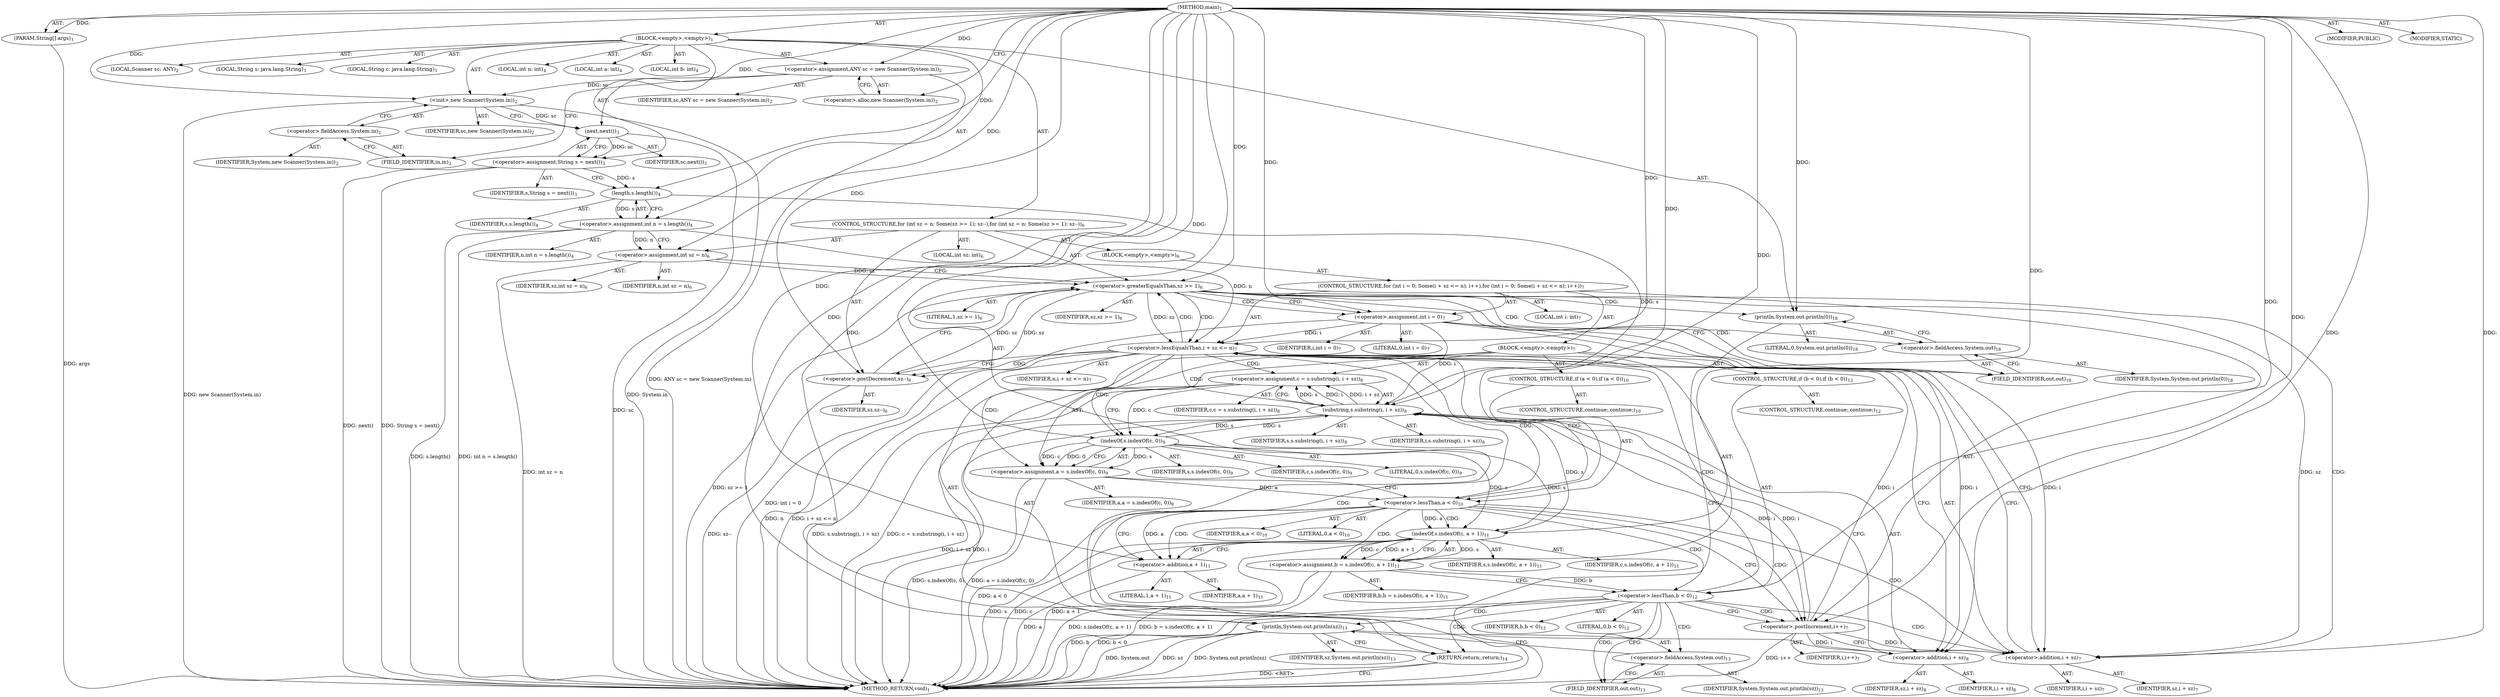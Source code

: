 digraph "main" {  
"19" [label = <(METHOD,main)<SUB>1</SUB>> ]
"20" [label = <(PARAM,String[] args)<SUB>1</SUB>> ]
"21" [label = <(BLOCK,&lt;empty&gt;,&lt;empty&gt;)<SUB>1</SUB>> ]
"4" [label = <(LOCAL,Scanner sc: ANY)<SUB>2</SUB>> ]
"22" [label = <(&lt;operator&gt;.assignment,ANY sc = new Scanner(System.in))<SUB>2</SUB>> ]
"23" [label = <(IDENTIFIER,sc,ANY sc = new Scanner(System.in))<SUB>2</SUB>> ]
"24" [label = <(&lt;operator&gt;.alloc,new Scanner(System.in))<SUB>2</SUB>> ]
"25" [label = <(&lt;init&gt;,new Scanner(System.in))<SUB>2</SUB>> ]
"3" [label = <(IDENTIFIER,sc,new Scanner(System.in))<SUB>2</SUB>> ]
"26" [label = <(&lt;operator&gt;.fieldAccess,System.in)<SUB>2</SUB>> ]
"27" [label = <(IDENTIFIER,System,new Scanner(System.in))<SUB>2</SUB>> ]
"28" [label = <(FIELD_IDENTIFIER,in,in)<SUB>2</SUB>> ]
"29" [label = <(LOCAL,String s: java.lang.String)<SUB>3</SUB>> ]
"30" [label = <(LOCAL,String c: java.lang.String)<SUB>3</SUB>> ]
"31" [label = <(&lt;operator&gt;.assignment,String s = next())<SUB>3</SUB>> ]
"32" [label = <(IDENTIFIER,s,String s = next())<SUB>3</SUB>> ]
"33" [label = <(next,next())<SUB>3</SUB>> ]
"34" [label = <(IDENTIFIER,sc,next())<SUB>3</SUB>> ]
"35" [label = <(LOCAL,int n: int)<SUB>4</SUB>> ]
"36" [label = <(LOCAL,int a: int)<SUB>4</SUB>> ]
"37" [label = <(LOCAL,int b: int)<SUB>4</SUB>> ]
"38" [label = <(&lt;operator&gt;.assignment,int n = s.length())<SUB>4</SUB>> ]
"39" [label = <(IDENTIFIER,n,int n = s.length())<SUB>4</SUB>> ]
"40" [label = <(length,s.length())<SUB>4</SUB>> ]
"41" [label = <(IDENTIFIER,s,s.length())<SUB>4</SUB>> ]
"42" [label = <(CONTROL_STRUCTURE,for (int sz = n; Some(sz &gt;= 1); sz--),for (int sz = n; Some(sz &gt;= 1); sz--))<SUB>6</SUB>> ]
"43" [label = <(LOCAL,int sz: int)<SUB>6</SUB>> ]
"44" [label = <(&lt;operator&gt;.assignment,int sz = n)<SUB>6</SUB>> ]
"45" [label = <(IDENTIFIER,sz,int sz = n)<SUB>6</SUB>> ]
"46" [label = <(IDENTIFIER,n,int sz = n)<SUB>6</SUB>> ]
"47" [label = <(&lt;operator&gt;.greaterEqualsThan,sz &gt;= 1)<SUB>6</SUB>> ]
"48" [label = <(IDENTIFIER,sz,sz &gt;= 1)<SUB>6</SUB>> ]
"49" [label = <(LITERAL,1,sz &gt;= 1)<SUB>6</SUB>> ]
"50" [label = <(&lt;operator&gt;.postDecrement,sz--)<SUB>6</SUB>> ]
"51" [label = <(IDENTIFIER,sz,sz--)<SUB>6</SUB>> ]
"52" [label = <(BLOCK,&lt;empty&gt;,&lt;empty&gt;)<SUB>6</SUB>> ]
"53" [label = <(CONTROL_STRUCTURE,for (int i = 0; Some(i + sz &lt;= n); i++),for (int i = 0; Some(i + sz &lt;= n); i++))<SUB>7</SUB>> ]
"54" [label = <(LOCAL,int i: int)<SUB>7</SUB>> ]
"55" [label = <(&lt;operator&gt;.assignment,int i = 0)<SUB>7</SUB>> ]
"56" [label = <(IDENTIFIER,i,int i = 0)<SUB>7</SUB>> ]
"57" [label = <(LITERAL,0,int i = 0)<SUB>7</SUB>> ]
"58" [label = <(&lt;operator&gt;.lessEqualsThan,i + sz &lt;= n)<SUB>7</SUB>> ]
"59" [label = <(&lt;operator&gt;.addition,i + sz)<SUB>7</SUB>> ]
"60" [label = <(IDENTIFIER,i,i + sz)<SUB>7</SUB>> ]
"61" [label = <(IDENTIFIER,sz,i + sz)<SUB>7</SUB>> ]
"62" [label = <(IDENTIFIER,n,i + sz &lt;= n)<SUB>7</SUB>> ]
"63" [label = <(&lt;operator&gt;.postIncrement,i++)<SUB>7</SUB>> ]
"64" [label = <(IDENTIFIER,i,i++)<SUB>7</SUB>> ]
"65" [label = <(BLOCK,&lt;empty&gt;,&lt;empty&gt;)<SUB>7</SUB>> ]
"66" [label = <(&lt;operator&gt;.assignment,c = s.substring(i, i + sz))<SUB>8</SUB>> ]
"67" [label = <(IDENTIFIER,c,c = s.substring(i, i + sz))<SUB>8</SUB>> ]
"68" [label = <(substring,s.substring(i, i + sz))<SUB>8</SUB>> ]
"69" [label = <(IDENTIFIER,s,s.substring(i, i + sz))<SUB>8</SUB>> ]
"70" [label = <(IDENTIFIER,i,s.substring(i, i + sz))<SUB>8</SUB>> ]
"71" [label = <(&lt;operator&gt;.addition,i + sz)<SUB>8</SUB>> ]
"72" [label = <(IDENTIFIER,i,i + sz)<SUB>8</SUB>> ]
"73" [label = <(IDENTIFIER,sz,i + sz)<SUB>8</SUB>> ]
"74" [label = <(&lt;operator&gt;.assignment,a = s.indexOf(c, 0))<SUB>9</SUB>> ]
"75" [label = <(IDENTIFIER,a,a = s.indexOf(c, 0))<SUB>9</SUB>> ]
"76" [label = <(indexOf,s.indexOf(c, 0))<SUB>9</SUB>> ]
"77" [label = <(IDENTIFIER,s,s.indexOf(c, 0))<SUB>9</SUB>> ]
"78" [label = <(IDENTIFIER,c,s.indexOf(c, 0))<SUB>9</SUB>> ]
"79" [label = <(LITERAL,0,s.indexOf(c, 0))<SUB>9</SUB>> ]
"80" [label = <(CONTROL_STRUCTURE,if (a &lt; 0),if (a &lt; 0))<SUB>10</SUB>> ]
"81" [label = <(&lt;operator&gt;.lessThan,a &lt; 0)<SUB>10</SUB>> ]
"82" [label = <(IDENTIFIER,a,a &lt; 0)<SUB>10</SUB>> ]
"83" [label = <(LITERAL,0,a &lt; 0)<SUB>10</SUB>> ]
"84" [label = <(CONTROL_STRUCTURE,continue;,continue;)<SUB>10</SUB>> ]
"85" [label = <(&lt;operator&gt;.assignment,b = s.indexOf(c, a + 1))<SUB>11</SUB>> ]
"86" [label = <(IDENTIFIER,b,b = s.indexOf(c, a + 1))<SUB>11</SUB>> ]
"87" [label = <(indexOf,s.indexOf(c, a + 1))<SUB>11</SUB>> ]
"88" [label = <(IDENTIFIER,s,s.indexOf(c, a + 1))<SUB>11</SUB>> ]
"89" [label = <(IDENTIFIER,c,s.indexOf(c, a + 1))<SUB>11</SUB>> ]
"90" [label = <(&lt;operator&gt;.addition,a + 1)<SUB>11</SUB>> ]
"91" [label = <(IDENTIFIER,a,a + 1)<SUB>11</SUB>> ]
"92" [label = <(LITERAL,1,a + 1)<SUB>11</SUB>> ]
"93" [label = <(CONTROL_STRUCTURE,if (b &lt; 0),if (b &lt; 0))<SUB>12</SUB>> ]
"94" [label = <(&lt;operator&gt;.lessThan,b &lt; 0)<SUB>12</SUB>> ]
"95" [label = <(IDENTIFIER,b,b &lt; 0)<SUB>12</SUB>> ]
"96" [label = <(LITERAL,0,b &lt; 0)<SUB>12</SUB>> ]
"97" [label = <(CONTROL_STRUCTURE,continue;,continue;)<SUB>12</SUB>> ]
"98" [label = <(println,System.out.println(sz))<SUB>13</SUB>> ]
"99" [label = <(&lt;operator&gt;.fieldAccess,System.out)<SUB>13</SUB>> ]
"100" [label = <(IDENTIFIER,System,System.out.println(sz))<SUB>13</SUB>> ]
"101" [label = <(FIELD_IDENTIFIER,out,out)<SUB>13</SUB>> ]
"102" [label = <(IDENTIFIER,sz,System.out.println(sz))<SUB>13</SUB>> ]
"103" [label = <(RETURN,return;,return;)<SUB>14</SUB>> ]
"104" [label = <(println,System.out.println(0))<SUB>18</SUB>> ]
"105" [label = <(&lt;operator&gt;.fieldAccess,System.out)<SUB>18</SUB>> ]
"106" [label = <(IDENTIFIER,System,System.out.println(0))<SUB>18</SUB>> ]
"107" [label = <(FIELD_IDENTIFIER,out,out)<SUB>18</SUB>> ]
"108" [label = <(LITERAL,0,System.out.println(0))<SUB>18</SUB>> ]
"109" [label = <(MODIFIER,PUBLIC)> ]
"110" [label = <(MODIFIER,STATIC)> ]
"111" [label = <(METHOD_RETURN,void)<SUB>1</SUB>> ]
  "19" -> "20"  [ label = "AST: "] 
  "19" -> "21"  [ label = "AST: "] 
  "19" -> "109"  [ label = "AST: "] 
  "19" -> "110"  [ label = "AST: "] 
  "19" -> "111"  [ label = "AST: "] 
  "21" -> "4"  [ label = "AST: "] 
  "21" -> "22"  [ label = "AST: "] 
  "21" -> "25"  [ label = "AST: "] 
  "21" -> "29"  [ label = "AST: "] 
  "21" -> "30"  [ label = "AST: "] 
  "21" -> "31"  [ label = "AST: "] 
  "21" -> "35"  [ label = "AST: "] 
  "21" -> "36"  [ label = "AST: "] 
  "21" -> "37"  [ label = "AST: "] 
  "21" -> "38"  [ label = "AST: "] 
  "21" -> "42"  [ label = "AST: "] 
  "21" -> "104"  [ label = "AST: "] 
  "22" -> "23"  [ label = "AST: "] 
  "22" -> "24"  [ label = "AST: "] 
  "25" -> "3"  [ label = "AST: "] 
  "25" -> "26"  [ label = "AST: "] 
  "26" -> "27"  [ label = "AST: "] 
  "26" -> "28"  [ label = "AST: "] 
  "31" -> "32"  [ label = "AST: "] 
  "31" -> "33"  [ label = "AST: "] 
  "33" -> "34"  [ label = "AST: "] 
  "38" -> "39"  [ label = "AST: "] 
  "38" -> "40"  [ label = "AST: "] 
  "40" -> "41"  [ label = "AST: "] 
  "42" -> "43"  [ label = "AST: "] 
  "42" -> "44"  [ label = "AST: "] 
  "42" -> "47"  [ label = "AST: "] 
  "42" -> "50"  [ label = "AST: "] 
  "42" -> "52"  [ label = "AST: "] 
  "44" -> "45"  [ label = "AST: "] 
  "44" -> "46"  [ label = "AST: "] 
  "47" -> "48"  [ label = "AST: "] 
  "47" -> "49"  [ label = "AST: "] 
  "50" -> "51"  [ label = "AST: "] 
  "52" -> "53"  [ label = "AST: "] 
  "53" -> "54"  [ label = "AST: "] 
  "53" -> "55"  [ label = "AST: "] 
  "53" -> "58"  [ label = "AST: "] 
  "53" -> "63"  [ label = "AST: "] 
  "53" -> "65"  [ label = "AST: "] 
  "55" -> "56"  [ label = "AST: "] 
  "55" -> "57"  [ label = "AST: "] 
  "58" -> "59"  [ label = "AST: "] 
  "58" -> "62"  [ label = "AST: "] 
  "59" -> "60"  [ label = "AST: "] 
  "59" -> "61"  [ label = "AST: "] 
  "63" -> "64"  [ label = "AST: "] 
  "65" -> "66"  [ label = "AST: "] 
  "65" -> "74"  [ label = "AST: "] 
  "65" -> "80"  [ label = "AST: "] 
  "65" -> "85"  [ label = "AST: "] 
  "65" -> "93"  [ label = "AST: "] 
  "65" -> "98"  [ label = "AST: "] 
  "65" -> "103"  [ label = "AST: "] 
  "66" -> "67"  [ label = "AST: "] 
  "66" -> "68"  [ label = "AST: "] 
  "68" -> "69"  [ label = "AST: "] 
  "68" -> "70"  [ label = "AST: "] 
  "68" -> "71"  [ label = "AST: "] 
  "71" -> "72"  [ label = "AST: "] 
  "71" -> "73"  [ label = "AST: "] 
  "74" -> "75"  [ label = "AST: "] 
  "74" -> "76"  [ label = "AST: "] 
  "76" -> "77"  [ label = "AST: "] 
  "76" -> "78"  [ label = "AST: "] 
  "76" -> "79"  [ label = "AST: "] 
  "80" -> "81"  [ label = "AST: "] 
  "80" -> "84"  [ label = "AST: "] 
  "81" -> "82"  [ label = "AST: "] 
  "81" -> "83"  [ label = "AST: "] 
  "85" -> "86"  [ label = "AST: "] 
  "85" -> "87"  [ label = "AST: "] 
  "87" -> "88"  [ label = "AST: "] 
  "87" -> "89"  [ label = "AST: "] 
  "87" -> "90"  [ label = "AST: "] 
  "90" -> "91"  [ label = "AST: "] 
  "90" -> "92"  [ label = "AST: "] 
  "93" -> "94"  [ label = "AST: "] 
  "93" -> "97"  [ label = "AST: "] 
  "94" -> "95"  [ label = "AST: "] 
  "94" -> "96"  [ label = "AST: "] 
  "98" -> "99"  [ label = "AST: "] 
  "98" -> "102"  [ label = "AST: "] 
  "99" -> "100"  [ label = "AST: "] 
  "99" -> "101"  [ label = "AST: "] 
  "104" -> "105"  [ label = "AST: "] 
  "104" -> "108"  [ label = "AST: "] 
  "105" -> "106"  [ label = "AST: "] 
  "105" -> "107"  [ label = "AST: "] 
  "22" -> "28"  [ label = "CFG: "] 
  "25" -> "33"  [ label = "CFG: "] 
  "31" -> "40"  [ label = "CFG: "] 
  "38" -> "44"  [ label = "CFG: "] 
  "104" -> "111"  [ label = "CFG: "] 
  "24" -> "22"  [ label = "CFG: "] 
  "26" -> "25"  [ label = "CFG: "] 
  "33" -> "31"  [ label = "CFG: "] 
  "40" -> "38"  [ label = "CFG: "] 
  "44" -> "47"  [ label = "CFG: "] 
  "47" -> "55"  [ label = "CFG: "] 
  "47" -> "107"  [ label = "CFG: "] 
  "50" -> "47"  [ label = "CFG: "] 
  "105" -> "104"  [ label = "CFG: "] 
  "28" -> "26"  [ label = "CFG: "] 
  "107" -> "105"  [ label = "CFG: "] 
  "55" -> "59"  [ label = "CFG: "] 
  "58" -> "71"  [ label = "CFG: "] 
  "58" -> "50"  [ label = "CFG: "] 
  "63" -> "59"  [ label = "CFG: "] 
  "59" -> "58"  [ label = "CFG: "] 
  "66" -> "76"  [ label = "CFG: "] 
  "74" -> "81"  [ label = "CFG: "] 
  "85" -> "94"  [ label = "CFG: "] 
  "98" -> "103"  [ label = "CFG: "] 
  "103" -> "111"  [ label = "CFG: "] 
  "68" -> "66"  [ label = "CFG: "] 
  "76" -> "74"  [ label = "CFG: "] 
  "81" -> "63"  [ label = "CFG: "] 
  "81" -> "90"  [ label = "CFG: "] 
  "87" -> "85"  [ label = "CFG: "] 
  "94" -> "63"  [ label = "CFG: "] 
  "94" -> "101"  [ label = "CFG: "] 
  "99" -> "98"  [ label = "CFG: "] 
  "71" -> "68"  [ label = "CFG: "] 
  "90" -> "87"  [ label = "CFG: "] 
  "101" -> "99"  [ label = "CFG: "] 
  "19" -> "24"  [ label = "CFG: "] 
  "103" -> "111"  [ label = "DDG: &lt;RET&gt;"] 
  "20" -> "111"  [ label = "DDG: args"] 
  "22" -> "111"  [ label = "DDG: ANY sc = new Scanner(System.in)"] 
  "25" -> "111"  [ label = "DDG: System.in"] 
  "25" -> "111"  [ label = "DDG: new Scanner(System.in)"] 
  "33" -> "111"  [ label = "DDG: sc"] 
  "31" -> "111"  [ label = "DDG: next()"] 
  "31" -> "111"  [ label = "DDG: String s = next()"] 
  "38" -> "111"  [ label = "DDG: s.length()"] 
  "38" -> "111"  [ label = "DDG: int n = s.length()"] 
  "44" -> "111"  [ label = "DDG: int sz = n"] 
  "47" -> "111"  [ label = "DDG: sz &gt;= 1"] 
  "55" -> "111"  [ label = "DDG: int i = 0"] 
  "58" -> "111"  [ label = "DDG: n"] 
  "58" -> "111"  [ label = "DDG: i + sz &lt;= n"] 
  "50" -> "111"  [ label = "DDG: sz--"] 
  "68" -> "111"  [ label = "DDG: i"] 
  "68" -> "111"  [ label = "DDG: i + sz"] 
  "66" -> "111"  [ label = "DDG: s.substring(i, i + sz)"] 
  "66" -> "111"  [ label = "DDG: c = s.substring(i, i + sz)"] 
  "74" -> "111"  [ label = "DDG: s.indexOf(c, 0)"] 
  "74" -> "111"  [ label = "DDG: a = s.indexOf(c, 0)"] 
  "81" -> "111"  [ label = "DDG: a &lt; 0"] 
  "87" -> "111"  [ label = "DDG: s"] 
  "87" -> "111"  [ label = "DDG: c"] 
  "90" -> "111"  [ label = "DDG: a"] 
  "87" -> "111"  [ label = "DDG: a + 1"] 
  "85" -> "111"  [ label = "DDG: s.indexOf(c, a + 1)"] 
  "85" -> "111"  [ label = "DDG: b = s.indexOf(c, a + 1)"] 
  "94" -> "111"  [ label = "DDG: b"] 
  "94" -> "111"  [ label = "DDG: b &lt; 0"] 
  "98" -> "111"  [ label = "DDG: System.out"] 
  "98" -> "111"  [ label = "DDG: sz"] 
  "98" -> "111"  [ label = "DDG: System.out.println(sz)"] 
  "63" -> "111"  [ label = "DDG: i++"] 
  "19" -> "20"  [ label = "DDG: "] 
  "19" -> "22"  [ label = "DDG: "] 
  "33" -> "31"  [ label = "DDG: sc"] 
  "40" -> "38"  [ label = "DDG: s"] 
  "22" -> "25"  [ label = "DDG: sc"] 
  "19" -> "25"  [ label = "DDG: "] 
  "38" -> "44"  [ label = "DDG: n"] 
  "19" -> "44"  [ label = "DDG: "] 
  "19" -> "104"  [ label = "DDG: "] 
  "25" -> "33"  [ label = "DDG: sc"] 
  "19" -> "33"  [ label = "DDG: "] 
  "31" -> "40"  [ label = "DDG: s"] 
  "19" -> "40"  [ label = "DDG: "] 
  "44" -> "47"  [ label = "DDG: sz"] 
  "50" -> "47"  [ label = "DDG: sz"] 
  "19" -> "47"  [ label = "DDG: "] 
  "19" -> "50"  [ label = "DDG: "] 
  "47" -> "50"  [ label = "DDG: sz"] 
  "19" -> "55"  [ label = "DDG: "] 
  "55" -> "58"  [ label = "DDG: i"] 
  "63" -> "58"  [ label = "DDG: i"] 
  "19" -> "58"  [ label = "DDG: "] 
  "47" -> "58"  [ label = "DDG: sz"] 
  "38" -> "58"  [ label = "DDG: n"] 
  "68" -> "63"  [ label = "DDG: i"] 
  "19" -> "63"  [ label = "DDG: "] 
  "68" -> "66"  [ label = "DDG: s"] 
  "68" -> "66"  [ label = "DDG: i"] 
  "68" -> "66"  [ label = "DDG: i + sz"] 
  "76" -> "74"  [ label = "DDG: s"] 
  "76" -> "74"  [ label = "DDG: c"] 
  "76" -> "74"  [ label = "DDG: 0"] 
  "87" -> "85"  [ label = "DDG: s"] 
  "87" -> "85"  [ label = "DDG: c"] 
  "87" -> "85"  [ label = "DDG: a + 1"] 
  "19" -> "103"  [ label = "DDG: "] 
  "55" -> "59"  [ label = "DDG: i"] 
  "63" -> "59"  [ label = "DDG: i"] 
  "19" -> "59"  [ label = "DDG: "] 
  "47" -> "59"  [ label = "DDG: sz"] 
  "19" -> "98"  [ label = "DDG: "] 
  "40" -> "68"  [ label = "DDG: s"] 
  "76" -> "68"  [ label = "DDG: s"] 
  "87" -> "68"  [ label = "DDG: s"] 
  "19" -> "68"  [ label = "DDG: "] 
  "55" -> "68"  [ label = "DDG: i"] 
  "63" -> "68"  [ label = "DDG: i"] 
  "68" -> "76"  [ label = "DDG: s"] 
  "19" -> "76"  [ label = "DDG: "] 
  "66" -> "76"  [ label = "DDG: c"] 
  "74" -> "81"  [ label = "DDG: a"] 
  "19" -> "81"  [ label = "DDG: "] 
  "76" -> "87"  [ label = "DDG: s"] 
  "19" -> "87"  [ label = "DDG: "] 
  "76" -> "87"  [ label = "DDG: c"] 
  "81" -> "87"  [ label = "DDG: a"] 
  "85" -> "94"  [ label = "DDG: b"] 
  "19" -> "94"  [ label = "DDG: "] 
  "19" -> "71"  [ label = "DDG: "] 
  "55" -> "71"  [ label = "DDG: i"] 
  "63" -> "71"  [ label = "DDG: i"] 
  "81" -> "90"  [ label = "DDG: a"] 
  "19" -> "90"  [ label = "DDG: "] 
  "47" -> "107"  [ label = "CDG: "] 
  "47" -> "104"  [ label = "CDG: "] 
  "47" -> "59"  [ label = "CDG: "] 
  "47" -> "58"  [ label = "CDG: "] 
  "47" -> "105"  [ label = "CDG: "] 
  "47" -> "55"  [ label = "CDG: "] 
  "58" -> "47"  [ label = "CDG: "] 
  "58" -> "68"  [ label = "CDG: "] 
  "58" -> "66"  [ label = "CDG: "] 
  "58" -> "81"  [ label = "CDG: "] 
  "58" -> "74"  [ label = "CDG: "] 
  "58" -> "76"  [ label = "CDG: "] 
  "58" -> "50"  [ label = "CDG: "] 
  "58" -> "71"  [ label = "CDG: "] 
  "81" -> "94"  [ label = "CDG: "] 
  "81" -> "85"  [ label = "CDG: "] 
  "81" -> "59"  [ label = "CDG: "] 
  "81" -> "87"  [ label = "CDG: "] 
  "81" -> "90"  [ label = "CDG: "] 
  "81" -> "58"  [ label = "CDG: "] 
  "81" -> "63"  [ label = "CDG: "] 
  "94" -> "98"  [ label = "CDG: "] 
  "94" -> "99"  [ label = "CDG: "] 
  "94" -> "103"  [ label = "CDG: "] 
  "94" -> "59"  [ label = "CDG: "] 
  "94" -> "101"  [ label = "CDG: "] 
  "94" -> "58"  [ label = "CDG: "] 
  "94" -> "63"  [ label = "CDG: "] 
}

